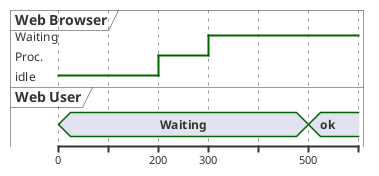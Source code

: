@startuml

robust "Web Browser" as WB
concise "Web User" as WU

@WB
0 is idle
+200 is Proc.
+100 is Waiting

@WU
0 is Waiting
+500 is ok

@enduml
